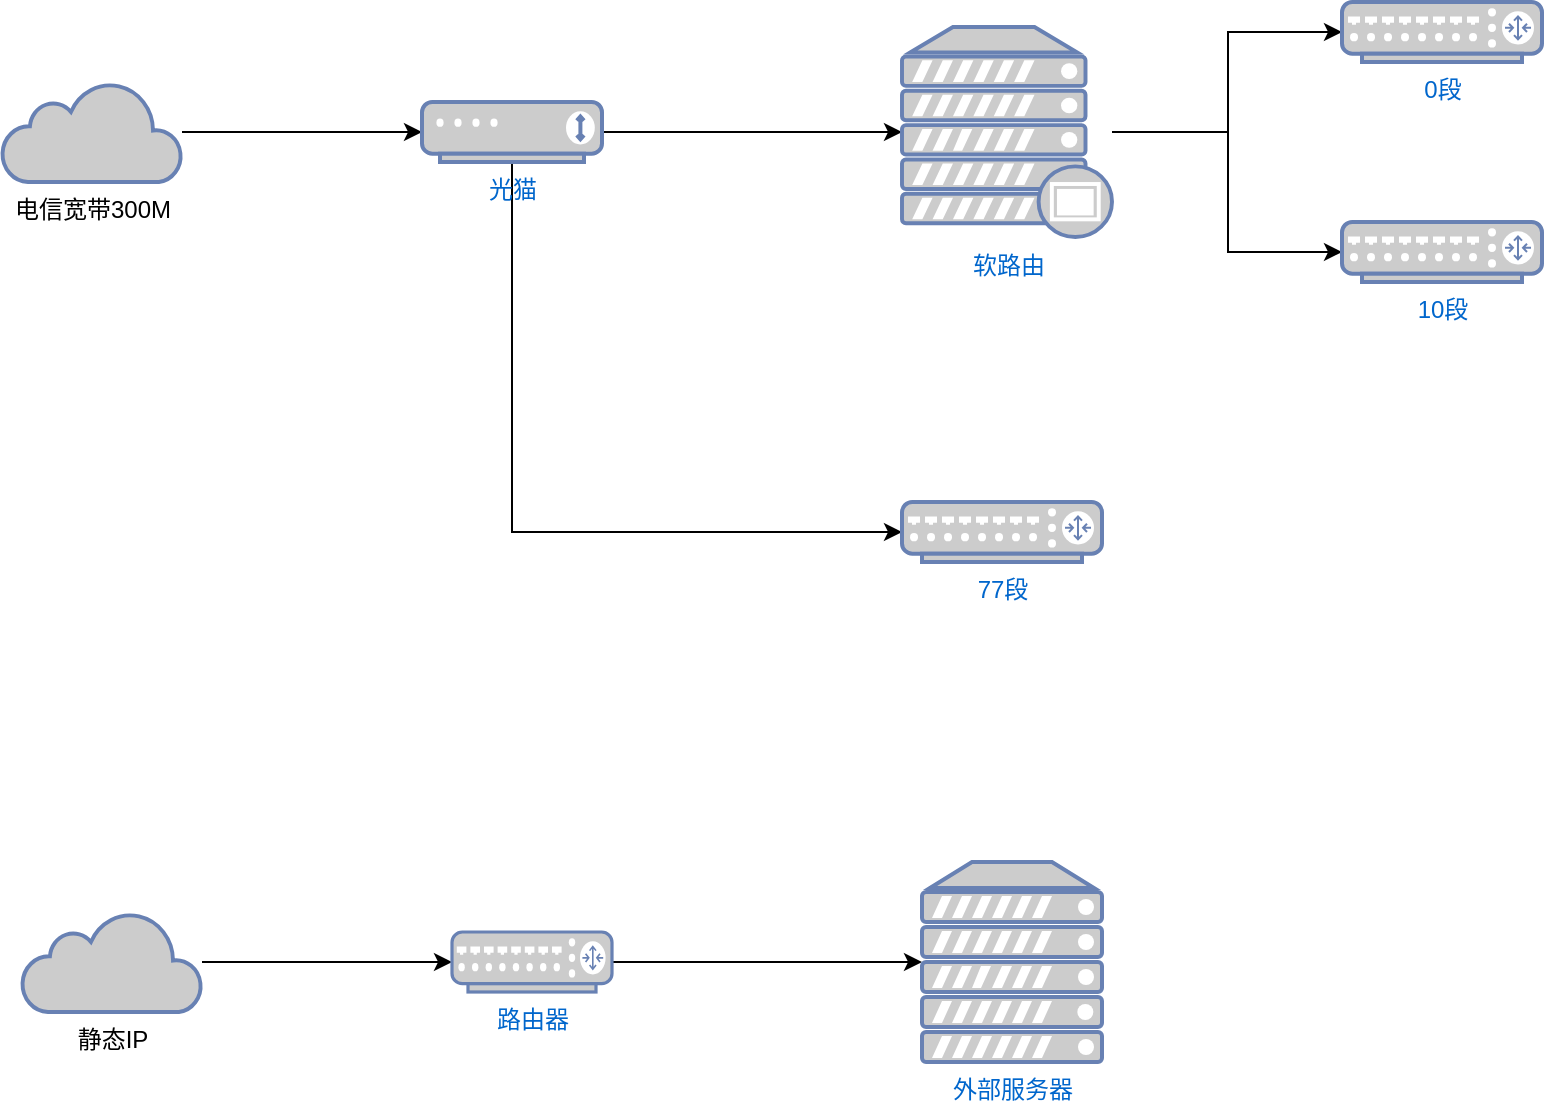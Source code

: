 <mxfile version="14.1.1" type="github">
  <diagram id="77VoBjdvd10wVAVss19b" name="第 1 页">
    <mxGraphModel dx="915" dy="633" grid="1" gridSize="10" guides="1" tooltips="1" connect="1" arrows="1" fold="1" page="1" pageScale="1" pageWidth="1100" pageHeight="850" math="0" shadow="0">
      <root>
        <mxCell id="0" />
        <mxCell id="1" parent="0" />
        <mxCell id="DmZeim_yMHcN5CCjSbAa-7" style="edgeStyle=orthogonalEdgeStyle;rounded=0;orthogonalLoop=1;jettySize=auto;html=1;fontColor=#000000;" edge="1" parent="1" source="DmZeim_yMHcN5CCjSbAa-2" target="DmZeim_yMHcN5CCjSbAa-5">
          <mxGeometry relative="1" as="geometry" />
        </mxCell>
        <mxCell id="DmZeim_yMHcN5CCjSbAa-2" value="电信宽带300M" style="html=1;outlineConnect=0;fillColor=#CCCCCC;strokeColor=#6881B3;gradientColor=none;gradientDirection=north;strokeWidth=2;shape=mxgraph.networks.cloud;labelPosition=center;verticalLabelPosition=bottom;align=center;verticalAlign=top;" vertex="1" parent="1">
          <mxGeometry x="40" y="130" width="90" height="50" as="geometry" />
        </mxCell>
        <mxCell id="DmZeim_yMHcN5CCjSbAa-10" style="edgeStyle=orthogonalEdgeStyle;rounded=0;orthogonalLoop=1;jettySize=auto;html=1;fontColor=#000000;" edge="1" parent="1" source="DmZeim_yMHcN5CCjSbAa-3" target="DmZeim_yMHcN5CCjSbAa-9">
          <mxGeometry relative="1" as="geometry" />
        </mxCell>
        <mxCell id="DmZeim_yMHcN5CCjSbAa-3" value="静态IP&lt;br&gt;" style="html=1;outlineConnect=0;fillColor=#CCCCCC;strokeColor=#6881B3;gradientColor=none;gradientDirection=north;strokeWidth=2;shape=mxgraph.networks.cloud;labelPosition=center;verticalLabelPosition=bottom;align=center;verticalAlign=top;" vertex="1" parent="1">
          <mxGeometry x="50" y="545" width="90" height="50" as="geometry" />
        </mxCell>
        <mxCell id="DmZeim_yMHcN5CCjSbAa-8" style="edgeStyle=orthogonalEdgeStyle;rounded=0;orthogonalLoop=1;jettySize=auto;html=1;fontColor=#000000;" edge="1" parent="1" source="DmZeim_yMHcN5CCjSbAa-5" target="DmZeim_yMHcN5CCjSbAa-6">
          <mxGeometry relative="1" as="geometry" />
        </mxCell>
        <mxCell id="DmZeim_yMHcN5CCjSbAa-20" style="edgeStyle=orthogonalEdgeStyle;rounded=0;orthogonalLoop=1;jettySize=auto;html=1;entryX=0;entryY=0.5;entryDx=0;entryDy=0;entryPerimeter=0;fontColor=#000000;" edge="1" parent="1" source="DmZeim_yMHcN5CCjSbAa-5" target="DmZeim_yMHcN5CCjSbAa-19">
          <mxGeometry relative="1" as="geometry">
            <Array as="points">
              <mxPoint x="295" y="355" />
            </Array>
          </mxGeometry>
        </mxCell>
        <mxCell id="DmZeim_yMHcN5CCjSbAa-5" value="光猫" style="fontColor=#0066CC;verticalAlign=top;verticalLabelPosition=bottom;labelPosition=center;align=center;html=1;outlineConnect=0;fillColor=#CCCCCC;strokeColor=#6881B3;gradientColor=none;gradientDirection=north;strokeWidth=2;shape=mxgraph.networks.modem;" vertex="1" parent="1">
          <mxGeometry x="250" y="140" width="90" height="30" as="geometry" />
        </mxCell>
        <mxCell id="DmZeim_yMHcN5CCjSbAa-17" style="edgeStyle=orthogonalEdgeStyle;rounded=0;orthogonalLoop=1;jettySize=auto;html=1;fontColor=#000000;" edge="1" parent="1" source="DmZeim_yMHcN5CCjSbAa-6" target="DmZeim_yMHcN5CCjSbAa-15">
          <mxGeometry relative="1" as="geometry">
            <Array as="points">
              <mxPoint x="653" y="155" />
              <mxPoint x="653" y="105" />
            </Array>
          </mxGeometry>
        </mxCell>
        <mxCell id="DmZeim_yMHcN5CCjSbAa-18" style="edgeStyle=orthogonalEdgeStyle;rounded=0;orthogonalLoop=1;jettySize=auto;html=1;entryX=0;entryY=0.5;entryDx=0;entryDy=0;entryPerimeter=0;fontColor=#000000;" edge="1" parent="1" source="DmZeim_yMHcN5CCjSbAa-6" target="DmZeim_yMHcN5CCjSbAa-16">
          <mxGeometry relative="1" as="geometry">
            <Array as="points">
              <mxPoint x="653" y="155" />
              <mxPoint x="653" y="215" />
            </Array>
          </mxGeometry>
        </mxCell>
        <mxCell id="DmZeim_yMHcN5CCjSbAa-6" value="软路由" style="fontColor=#0066CC;verticalAlign=top;verticalLabelPosition=bottom;labelPosition=center;align=center;html=1;outlineConnect=0;fillColor=#CCCCCC;strokeColor=#6881B3;gradientColor=none;gradientDirection=north;strokeWidth=2;shape=mxgraph.networks.proxy_server;" vertex="1" parent="1">
          <mxGeometry x="490" y="102.5" width="105" height="105" as="geometry" />
        </mxCell>
        <mxCell id="DmZeim_yMHcN5CCjSbAa-12" style="edgeStyle=orthogonalEdgeStyle;rounded=0;orthogonalLoop=1;jettySize=auto;html=1;entryX=0;entryY=0.5;entryDx=0;entryDy=0;entryPerimeter=0;fontColor=#000000;" edge="1" parent="1" source="DmZeim_yMHcN5CCjSbAa-9" target="DmZeim_yMHcN5CCjSbAa-11">
          <mxGeometry relative="1" as="geometry" />
        </mxCell>
        <mxCell id="DmZeim_yMHcN5CCjSbAa-9" value="路由器" style="fontColor=#0066CC;verticalAlign=top;verticalLabelPosition=bottom;labelPosition=center;align=center;html=1;outlineConnect=0;fillColor=#CCCCCC;strokeColor=#6881B3;gradientColor=none;gradientDirection=north;strokeWidth=2;shape=mxgraph.networks.router;" vertex="1" parent="1">
          <mxGeometry x="265" y="555" width="80" height="30" as="geometry" />
        </mxCell>
        <mxCell id="DmZeim_yMHcN5CCjSbAa-11" value="外部服务器" style="fontColor=#0066CC;verticalAlign=top;verticalLabelPosition=bottom;labelPosition=center;align=center;html=1;outlineConnect=0;fillColor=#CCCCCC;strokeColor=#6881B3;gradientColor=none;gradientDirection=north;strokeWidth=2;shape=mxgraph.networks.server;" vertex="1" parent="1">
          <mxGeometry x="500" y="520" width="90" height="100" as="geometry" />
        </mxCell>
        <mxCell id="DmZeim_yMHcN5CCjSbAa-15" value="0段" style="fontColor=#0066CC;verticalAlign=top;verticalLabelPosition=bottom;labelPosition=center;align=center;html=1;outlineConnect=0;fillColor=#CCCCCC;strokeColor=#6881B3;gradientColor=none;gradientDirection=north;strokeWidth=2;shape=mxgraph.networks.router;" vertex="1" parent="1">
          <mxGeometry x="710" y="90" width="100" height="30" as="geometry" />
        </mxCell>
        <mxCell id="DmZeim_yMHcN5CCjSbAa-16" value="10段" style="fontColor=#0066CC;verticalAlign=top;verticalLabelPosition=bottom;labelPosition=center;align=center;html=1;outlineConnect=0;fillColor=#CCCCCC;strokeColor=#6881B3;gradientColor=none;gradientDirection=north;strokeWidth=2;shape=mxgraph.networks.router;" vertex="1" parent="1">
          <mxGeometry x="710" y="200" width="100" height="30" as="geometry" />
        </mxCell>
        <mxCell id="DmZeim_yMHcN5CCjSbAa-19" value="77段" style="fontColor=#0066CC;verticalAlign=top;verticalLabelPosition=bottom;labelPosition=center;align=center;html=1;outlineConnect=0;fillColor=#CCCCCC;strokeColor=#6881B3;gradientColor=none;gradientDirection=north;strokeWidth=2;shape=mxgraph.networks.router;" vertex="1" parent="1">
          <mxGeometry x="490" y="340" width="100" height="30" as="geometry" />
        </mxCell>
      </root>
    </mxGraphModel>
  </diagram>
</mxfile>
